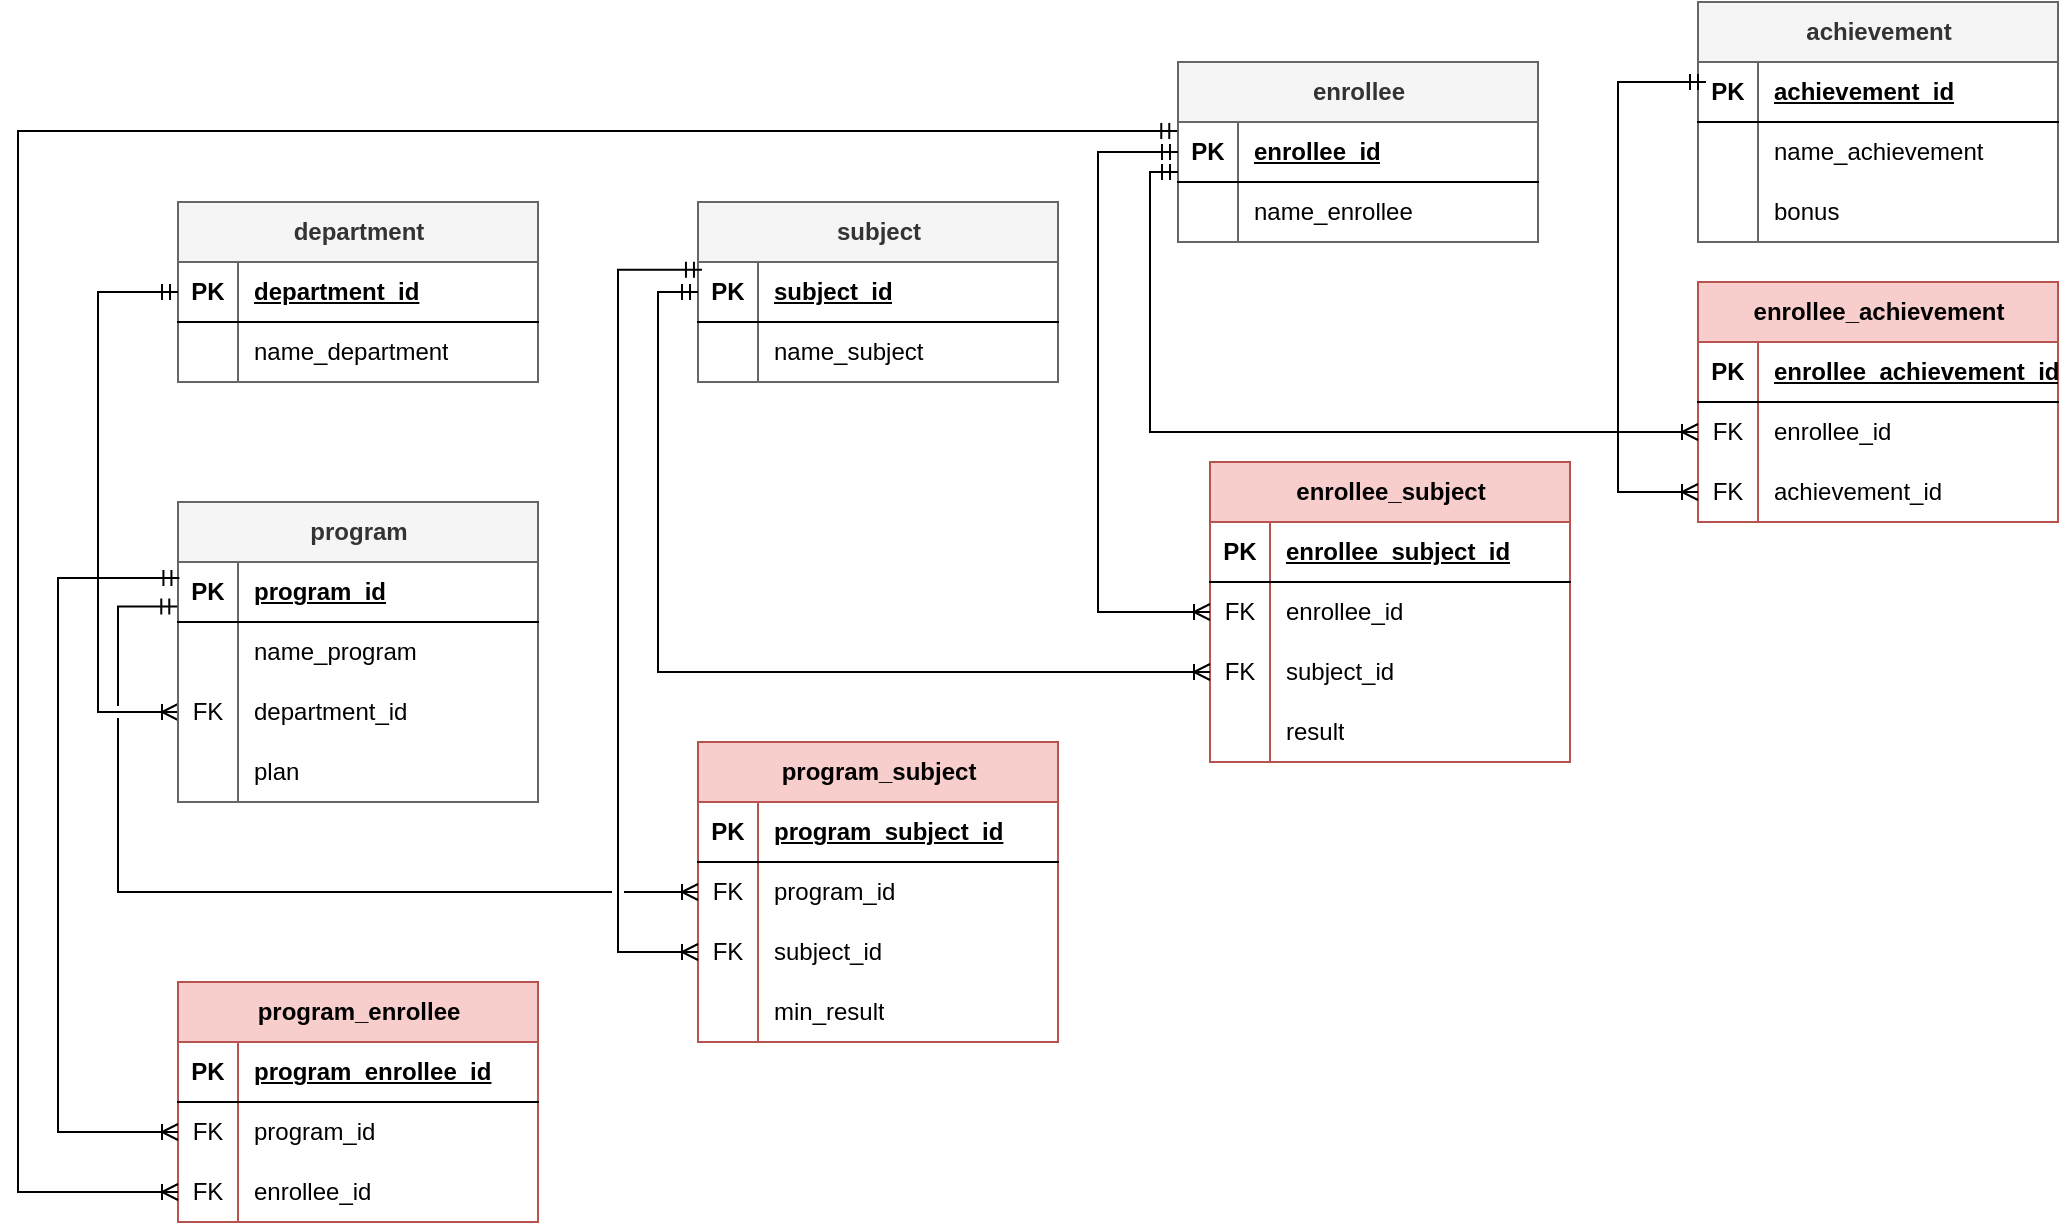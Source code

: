 <mxfile version="22.1.11" type="github">
  <diagram name="Страница — 1" id="YHO10QBA7nStZ7fgJmmu">
    <mxGraphModel dx="2507" dy="1889" grid="1" gridSize="10" guides="1" tooltips="1" connect="1" arrows="1" fold="1" page="1" pageScale="1" pageWidth="827" pageHeight="1169" math="0" shadow="0">
      <root>
        <mxCell id="0" />
        <mxCell id="1" parent="0" />
        <mxCell id="3L98Tl0ozPUvSRJ9KD2p-1" value="department" style="shape=table;startSize=30;container=1;collapsible=1;childLayout=tableLayout;fixedRows=1;rowLines=0;fontStyle=1;align=center;resizeLast=1;html=1;fillColor=#f5f5f5;fontColor=#333333;strokeColor=#666666;" vertex="1" parent="1">
          <mxGeometry y="60" width="180" height="90" as="geometry" />
        </mxCell>
        <mxCell id="3L98Tl0ozPUvSRJ9KD2p-2" value="" style="shape=tableRow;horizontal=0;startSize=0;swimlaneHead=0;swimlaneBody=0;fillColor=none;collapsible=0;dropTarget=0;points=[[0,0.5],[1,0.5]];portConstraint=eastwest;top=0;left=0;right=0;bottom=1;" vertex="1" parent="3L98Tl0ozPUvSRJ9KD2p-1">
          <mxGeometry y="30" width="180" height="30" as="geometry" />
        </mxCell>
        <mxCell id="3L98Tl0ozPUvSRJ9KD2p-3" value="PK" style="shape=partialRectangle;connectable=0;fillColor=none;top=0;left=0;bottom=0;right=0;fontStyle=1;overflow=hidden;whiteSpace=wrap;html=1;" vertex="1" parent="3L98Tl0ozPUvSRJ9KD2p-2">
          <mxGeometry width="30" height="30" as="geometry">
            <mxRectangle width="30" height="30" as="alternateBounds" />
          </mxGeometry>
        </mxCell>
        <mxCell id="3L98Tl0ozPUvSRJ9KD2p-4" value="department_id" style="shape=partialRectangle;connectable=0;fillColor=none;top=0;left=0;bottom=0;right=0;align=left;spacingLeft=6;fontStyle=5;overflow=hidden;whiteSpace=wrap;html=1;" vertex="1" parent="3L98Tl0ozPUvSRJ9KD2p-2">
          <mxGeometry x="30" width="150" height="30" as="geometry">
            <mxRectangle width="150" height="30" as="alternateBounds" />
          </mxGeometry>
        </mxCell>
        <mxCell id="3L98Tl0ozPUvSRJ9KD2p-5" value="" style="shape=tableRow;horizontal=0;startSize=0;swimlaneHead=0;swimlaneBody=0;fillColor=none;collapsible=0;dropTarget=0;points=[[0,0.5],[1,0.5]];portConstraint=eastwest;top=0;left=0;right=0;bottom=0;" vertex="1" parent="3L98Tl0ozPUvSRJ9KD2p-1">
          <mxGeometry y="60" width="180" height="30" as="geometry" />
        </mxCell>
        <mxCell id="3L98Tl0ozPUvSRJ9KD2p-6" value="" style="shape=partialRectangle;connectable=0;fillColor=none;top=0;left=0;bottom=0;right=0;editable=1;overflow=hidden;whiteSpace=wrap;html=1;" vertex="1" parent="3L98Tl0ozPUvSRJ9KD2p-5">
          <mxGeometry width="30" height="30" as="geometry">
            <mxRectangle width="30" height="30" as="alternateBounds" />
          </mxGeometry>
        </mxCell>
        <mxCell id="3L98Tl0ozPUvSRJ9KD2p-7" value="name_department" style="shape=partialRectangle;connectable=0;fillColor=none;top=0;left=0;bottom=0;right=0;align=left;spacingLeft=6;overflow=hidden;whiteSpace=wrap;html=1;" vertex="1" parent="3L98Tl0ozPUvSRJ9KD2p-5">
          <mxGeometry x="30" width="150" height="30" as="geometry">
            <mxRectangle width="150" height="30" as="alternateBounds" />
          </mxGeometry>
        </mxCell>
        <mxCell id="3L98Tl0ozPUvSRJ9KD2p-14" value="" style="edgeStyle=elbowEdgeStyle;fontSize=12;html=1;endArrow=ERoneToMany;startArrow=ERmandOne;rounded=0;entryX=0;entryY=0.5;entryDx=0;entryDy=0;exitX=0;exitY=0.5;exitDx=0;exitDy=0;" edge="1" parent="1" source="3L98Tl0ozPUvSRJ9KD2p-2" target="3L98Tl0ozPUvSRJ9KD2p-22">
          <mxGeometry width="100" height="100" relative="1" as="geometry">
            <mxPoint x="-120" y="290" as="sourcePoint" />
            <mxPoint x="-20" y="190" as="targetPoint" />
            <Array as="points">
              <mxPoint x="-40" y="180" />
            </Array>
          </mxGeometry>
        </mxCell>
        <mxCell id="3L98Tl0ozPUvSRJ9KD2p-15" value="program" style="shape=table;startSize=30;container=1;collapsible=1;childLayout=tableLayout;fixedRows=1;rowLines=0;fontStyle=1;align=center;resizeLast=1;html=1;fillColor=#f5f5f5;fontColor=#333333;strokeColor=#666666;" vertex="1" parent="1">
          <mxGeometry y="210" width="180" height="150" as="geometry" />
        </mxCell>
        <mxCell id="3L98Tl0ozPUvSRJ9KD2p-16" value="" style="shape=tableRow;horizontal=0;startSize=0;swimlaneHead=0;swimlaneBody=0;fillColor=none;collapsible=0;dropTarget=0;points=[[0,0.5],[1,0.5]];portConstraint=eastwest;top=0;left=0;right=0;bottom=1;" vertex="1" parent="3L98Tl0ozPUvSRJ9KD2p-15">
          <mxGeometry y="30" width="180" height="30" as="geometry" />
        </mxCell>
        <mxCell id="3L98Tl0ozPUvSRJ9KD2p-17" value="PK" style="shape=partialRectangle;connectable=0;fillColor=none;top=0;left=0;bottom=0;right=0;fontStyle=1;overflow=hidden;whiteSpace=wrap;html=1;" vertex="1" parent="3L98Tl0ozPUvSRJ9KD2p-16">
          <mxGeometry width="30" height="30" as="geometry">
            <mxRectangle width="30" height="30" as="alternateBounds" />
          </mxGeometry>
        </mxCell>
        <mxCell id="3L98Tl0ozPUvSRJ9KD2p-18" value="program_id" style="shape=partialRectangle;connectable=0;fillColor=none;top=0;left=0;bottom=0;right=0;align=left;spacingLeft=6;fontStyle=5;overflow=hidden;whiteSpace=wrap;html=1;" vertex="1" parent="3L98Tl0ozPUvSRJ9KD2p-16">
          <mxGeometry x="30" width="150" height="30" as="geometry">
            <mxRectangle width="150" height="30" as="alternateBounds" />
          </mxGeometry>
        </mxCell>
        <mxCell id="3L98Tl0ozPUvSRJ9KD2p-19" value="" style="shape=tableRow;horizontal=0;startSize=0;swimlaneHead=0;swimlaneBody=0;fillColor=none;collapsible=0;dropTarget=0;points=[[0,0.5],[1,0.5]];portConstraint=eastwest;top=0;left=0;right=0;bottom=0;" vertex="1" parent="3L98Tl0ozPUvSRJ9KD2p-15">
          <mxGeometry y="60" width="180" height="30" as="geometry" />
        </mxCell>
        <mxCell id="3L98Tl0ozPUvSRJ9KD2p-20" value="" style="shape=partialRectangle;connectable=0;fillColor=none;top=0;left=0;bottom=0;right=0;editable=1;overflow=hidden;whiteSpace=wrap;html=1;" vertex="1" parent="3L98Tl0ozPUvSRJ9KD2p-19">
          <mxGeometry width="30" height="30" as="geometry">
            <mxRectangle width="30" height="30" as="alternateBounds" />
          </mxGeometry>
        </mxCell>
        <mxCell id="3L98Tl0ozPUvSRJ9KD2p-21" value="name_program" style="shape=partialRectangle;connectable=0;fillColor=none;top=0;left=0;bottom=0;right=0;align=left;spacingLeft=6;overflow=hidden;whiteSpace=wrap;html=1;" vertex="1" parent="3L98Tl0ozPUvSRJ9KD2p-19">
          <mxGeometry x="30" width="150" height="30" as="geometry">
            <mxRectangle width="150" height="30" as="alternateBounds" />
          </mxGeometry>
        </mxCell>
        <mxCell id="3L98Tl0ozPUvSRJ9KD2p-22" value="" style="shape=tableRow;horizontal=0;startSize=0;swimlaneHead=0;swimlaneBody=0;fillColor=none;collapsible=0;dropTarget=0;points=[[0,0.5],[1,0.5]];portConstraint=eastwest;top=0;left=0;right=0;bottom=0;" vertex="1" parent="3L98Tl0ozPUvSRJ9KD2p-15">
          <mxGeometry y="90" width="180" height="30" as="geometry" />
        </mxCell>
        <mxCell id="3L98Tl0ozPUvSRJ9KD2p-23" value="FK" style="shape=partialRectangle;connectable=0;fillColor=none;top=0;left=0;bottom=0;right=0;editable=1;overflow=hidden;whiteSpace=wrap;html=1;" vertex="1" parent="3L98Tl0ozPUvSRJ9KD2p-22">
          <mxGeometry width="30" height="30" as="geometry">
            <mxRectangle width="30" height="30" as="alternateBounds" />
          </mxGeometry>
        </mxCell>
        <mxCell id="3L98Tl0ozPUvSRJ9KD2p-24" value="department_id" style="shape=partialRectangle;connectable=0;fillColor=none;top=0;left=0;bottom=0;right=0;align=left;spacingLeft=6;overflow=hidden;whiteSpace=wrap;html=1;" vertex="1" parent="3L98Tl0ozPUvSRJ9KD2p-22">
          <mxGeometry x="30" width="150" height="30" as="geometry">
            <mxRectangle width="150" height="30" as="alternateBounds" />
          </mxGeometry>
        </mxCell>
        <mxCell id="3L98Tl0ozPUvSRJ9KD2p-25" value="" style="shape=tableRow;horizontal=0;startSize=0;swimlaneHead=0;swimlaneBody=0;fillColor=none;collapsible=0;dropTarget=0;points=[[0,0.5],[1,0.5]];portConstraint=eastwest;top=0;left=0;right=0;bottom=0;" vertex="1" parent="3L98Tl0ozPUvSRJ9KD2p-15">
          <mxGeometry y="120" width="180" height="30" as="geometry" />
        </mxCell>
        <mxCell id="3L98Tl0ozPUvSRJ9KD2p-26" value="" style="shape=partialRectangle;connectable=0;fillColor=none;top=0;left=0;bottom=0;right=0;editable=1;overflow=hidden;whiteSpace=wrap;html=1;" vertex="1" parent="3L98Tl0ozPUvSRJ9KD2p-25">
          <mxGeometry width="30" height="30" as="geometry">
            <mxRectangle width="30" height="30" as="alternateBounds" />
          </mxGeometry>
        </mxCell>
        <mxCell id="3L98Tl0ozPUvSRJ9KD2p-27" value="plan" style="shape=partialRectangle;connectable=0;fillColor=none;top=0;left=0;bottom=0;right=0;align=left;spacingLeft=6;overflow=hidden;whiteSpace=wrap;html=1;" vertex="1" parent="3L98Tl0ozPUvSRJ9KD2p-25">
          <mxGeometry x="30" width="150" height="30" as="geometry">
            <mxRectangle width="150" height="30" as="alternateBounds" />
          </mxGeometry>
        </mxCell>
        <mxCell id="3L98Tl0ozPUvSRJ9KD2p-35" value="subject" style="shape=table;startSize=30;container=1;collapsible=1;childLayout=tableLayout;fixedRows=1;rowLines=0;fontStyle=1;align=center;resizeLast=1;html=1;fillColor=#f5f5f5;fontColor=#333333;strokeColor=#666666;" vertex="1" parent="1">
          <mxGeometry x="260" y="60" width="180" height="90" as="geometry" />
        </mxCell>
        <mxCell id="3L98Tl0ozPUvSRJ9KD2p-36" value="" style="shape=tableRow;horizontal=0;startSize=0;swimlaneHead=0;swimlaneBody=0;fillColor=none;collapsible=0;dropTarget=0;points=[[0,0.5],[1,0.5]];portConstraint=eastwest;top=0;left=0;right=0;bottom=1;" vertex="1" parent="3L98Tl0ozPUvSRJ9KD2p-35">
          <mxGeometry y="30" width="180" height="30" as="geometry" />
        </mxCell>
        <mxCell id="3L98Tl0ozPUvSRJ9KD2p-37" value="PK" style="shape=partialRectangle;connectable=0;fillColor=none;top=0;left=0;bottom=0;right=0;fontStyle=1;overflow=hidden;whiteSpace=wrap;html=1;" vertex="1" parent="3L98Tl0ozPUvSRJ9KD2p-36">
          <mxGeometry width="30" height="30" as="geometry">
            <mxRectangle width="30" height="30" as="alternateBounds" />
          </mxGeometry>
        </mxCell>
        <mxCell id="3L98Tl0ozPUvSRJ9KD2p-38" value="subject_id" style="shape=partialRectangle;connectable=0;fillColor=none;top=0;left=0;bottom=0;right=0;align=left;spacingLeft=6;fontStyle=5;overflow=hidden;whiteSpace=wrap;html=1;" vertex="1" parent="3L98Tl0ozPUvSRJ9KD2p-36">
          <mxGeometry x="30" width="150" height="30" as="geometry">
            <mxRectangle width="150" height="30" as="alternateBounds" />
          </mxGeometry>
        </mxCell>
        <mxCell id="3L98Tl0ozPUvSRJ9KD2p-39" value="" style="shape=tableRow;horizontal=0;startSize=0;swimlaneHead=0;swimlaneBody=0;fillColor=none;collapsible=0;dropTarget=0;points=[[0,0.5],[1,0.5]];portConstraint=eastwest;top=0;left=0;right=0;bottom=0;" vertex="1" parent="3L98Tl0ozPUvSRJ9KD2p-35">
          <mxGeometry y="60" width="180" height="30" as="geometry" />
        </mxCell>
        <mxCell id="3L98Tl0ozPUvSRJ9KD2p-40" value="" style="shape=partialRectangle;connectable=0;fillColor=none;top=0;left=0;bottom=0;right=0;editable=1;overflow=hidden;whiteSpace=wrap;html=1;" vertex="1" parent="3L98Tl0ozPUvSRJ9KD2p-39">
          <mxGeometry width="30" height="30" as="geometry">
            <mxRectangle width="30" height="30" as="alternateBounds" />
          </mxGeometry>
        </mxCell>
        <mxCell id="3L98Tl0ozPUvSRJ9KD2p-41" value="name_subject" style="shape=partialRectangle;connectable=0;fillColor=none;top=0;left=0;bottom=0;right=0;align=left;spacingLeft=6;overflow=hidden;whiteSpace=wrap;html=1;" vertex="1" parent="3L98Tl0ozPUvSRJ9KD2p-39">
          <mxGeometry x="30" width="150" height="30" as="geometry">
            <mxRectangle width="150" height="30" as="alternateBounds" />
          </mxGeometry>
        </mxCell>
        <mxCell id="3L98Tl0ozPUvSRJ9KD2p-49" value="program_subject" style="shape=table;startSize=30;container=1;collapsible=1;childLayout=tableLayout;fixedRows=1;rowLines=0;fontStyle=1;align=center;resizeLast=1;html=1;fillColor=#f8cecc;strokeColor=#b85450;" vertex="1" parent="1">
          <mxGeometry x="260" y="330" width="180" height="150" as="geometry" />
        </mxCell>
        <mxCell id="3L98Tl0ozPUvSRJ9KD2p-50" value="" style="shape=tableRow;horizontal=0;startSize=0;swimlaneHead=0;swimlaneBody=0;fillColor=none;collapsible=0;dropTarget=0;points=[[0,0.5],[1,0.5]];portConstraint=eastwest;top=0;left=0;right=0;bottom=1;" vertex="1" parent="3L98Tl0ozPUvSRJ9KD2p-49">
          <mxGeometry y="30" width="180" height="30" as="geometry" />
        </mxCell>
        <mxCell id="3L98Tl0ozPUvSRJ9KD2p-51" value="PK" style="shape=partialRectangle;connectable=0;fillColor=none;top=0;left=0;bottom=0;right=0;fontStyle=1;overflow=hidden;whiteSpace=wrap;html=1;" vertex="1" parent="3L98Tl0ozPUvSRJ9KD2p-50">
          <mxGeometry width="30" height="30" as="geometry">
            <mxRectangle width="30" height="30" as="alternateBounds" />
          </mxGeometry>
        </mxCell>
        <mxCell id="3L98Tl0ozPUvSRJ9KD2p-52" value="program_subject_id" style="shape=partialRectangle;connectable=0;fillColor=none;top=0;left=0;bottom=0;right=0;align=left;spacingLeft=6;fontStyle=5;overflow=hidden;whiteSpace=wrap;html=1;" vertex="1" parent="3L98Tl0ozPUvSRJ9KD2p-50">
          <mxGeometry x="30" width="150" height="30" as="geometry">
            <mxRectangle width="150" height="30" as="alternateBounds" />
          </mxGeometry>
        </mxCell>
        <mxCell id="3L98Tl0ozPUvSRJ9KD2p-53" value="" style="shape=tableRow;horizontal=0;startSize=0;swimlaneHead=0;swimlaneBody=0;fillColor=none;collapsible=0;dropTarget=0;points=[[0,0.5],[1,0.5]];portConstraint=eastwest;top=0;left=0;right=0;bottom=0;" vertex="1" parent="3L98Tl0ozPUvSRJ9KD2p-49">
          <mxGeometry y="60" width="180" height="30" as="geometry" />
        </mxCell>
        <mxCell id="3L98Tl0ozPUvSRJ9KD2p-54" value="FK" style="shape=partialRectangle;connectable=0;fillColor=none;top=0;left=0;bottom=0;right=0;editable=1;overflow=hidden;whiteSpace=wrap;html=1;" vertex="1" parent="3L98Tl0ozPUvSRJ9KD2p-53">
          <mxGeometry width="30" height="30" as="geometry">
            <mxRectangle width="30" height="30" as="alternateBounds" />
          </mxGeometry>
        </mxCell>
        <mxCell id="3L98Tl0ozPUvSRJ9KD2p-55" value="program_id" style="shape=partialRectangle;connectable=0;fillColor=none;top=0;left=0;bottom=0;right=0;align=left;spacingLeft=6;overflow=hidden;whiteSpace=wrap;html=1;" vertex="1" parent="3L98Tl0ozPUvSRJ9KD2p-53">
          <mxGeometry x="30" width="150" height="30" as="geometry">
            <mxRectangle width="150" height="30" as="alternateBounds" />
          </mxGeometry>
        </mxCell>
        <mxCell id="3L98Tl0ozPUvSRJ9KD2p-56" value="" style="shape=tableRow;horizontal=0;startSize=0;swimlaneHead=0;swimlaneBody=0;fillColor=none;collapsible=0;dropTarget=0;points=[[0,0.5],[1,0.5]];portConstraint=eastwest;top=0;left=0;right=0;bottom=0;" vertex="1" parent="3L98Tl0ozPUvSRJ9KD2p-49">
          <mxGeometry y="90" width="180" height="30" as="geometry" />
        </mxCell>
        <mxCell id="3L98Tl0ozPUvSRJ9KD2p-57" value="FK" style="shape=partialRectangle;connectable=0;fillColor=none;top=0;left=0;bottom=0;right=0;editable=1;overflow=hidden;whiteSpace=wrap;html=1;" vertex="1" parent="3L98Tl0ozPUvSRJ9KD2p-56">
          <mxGeometry width="30" height="30" as="geometry">
            <mxRectangle width="30" height="30" as="alternateBounds" />
          </mxGeometry>
        </mxCell>
        <mxCell id="3L98Tl0ozPUvSRJ9KD2p-58" value="subject_id" style="shape=partialRectangle;connectable=0;fillColor=none;top=0;left=0;bottom=0;right=0;align=left;spacingLeft=6;overflow=hidden;whiteSpace=wrap;html=1;" vertex="1" parent="3L98Tl0ozPUvSRJ9KD2p-56">
          <mxGeometry x="30" width="150" height="30" as="geometry">
            <mxRectangle width="150" height="30" as="alternateBounds" />
          </mxGeometry>
        </mxCell>
        <mxCell id="3L98Tl0ozPUvSRJ9KD2p-59" value="" style="shape=tableRow;horizontal=0;startSize=0;swimlaneHead=0;swimlaneBody=0;fillColor=none;collapsible=0;dropTarget=0;points=[[0,0.5],[1,0.5]];portConstraint=eastwest;top=0;left=0;right=0;bottom=0;" vertex="1" parent="3L98Tl0ozPUvSRJ9KD2p-49">
          <mxGeometry y="120" width="180" height="30" as="geometry" />
        </mxCell>
        <mxCell id="3L98Tl0ozPUvSRJ9KD2p-60" value="" style="shape=partialRectangle;connectable=0;fillColor=none;top=0;left=0;bottom=0;right=0;editable=1;overflow=hidden;whiteSpace=wrap;html=1;" vertex="1" parent="3L98Tl0ozPUvSRJ9KD2p-59">
          <mxGeometry width="30" height="30" as="geometry">
            <mxRectangle width="30" height="30" as="alternateBounds" />
          </mxGeometry>
        </mxCell>
        <mxCell id="3L98Tl0ozPUvSRJ9KD2p-61" value="min_result" style="shape=partialRectangle;connectable=0;fillColor=none;top=0;left=0;bottom=0;right=0;align=left;spacingLeft=6;overflow=hidden;whiteSpace=wrap;html=1;" vertex="1" parent="3L98Tl0ozPUvSRJ9KD2p-59">
          <mxGeometry x="30" width="150" height="30" as="geometry">
            <mxRectangle width="150" height="30" as="alternateBounds" />
          </mxGeometry>
        </mxCell>
        <mxCell id="3L98Tl0ozPUvSRJ9KD2p-63" value="enrollee" style="shape=table;startSize=30;container=1;collapsible=1;childLayout=tableLayout;fixedRows=1;rowLines=0;fontStyle=1;align=center;resizeLast=1;html=1;fillColor=#f5f5f5;fontColor=#333333;strokeColor=#666666;" vertex="1" parent="1">
          <mxGeometry x="500" y="-10" width="180" height="90" as="geometry" />
        </mxCell>
        <mxCell id="3L98Tl0ozPUvSRJ9KD2p-64" value="" style="shape=tableRow;horizontal=0;startSize=0;swimlaneHead=0;swimlaneBody=0;fillColor=none;collapsible=0;dropTarget=0;points=[[0,0.5],[1,0.5]];portConstraint=eastwest;top=0;left=0;right=0;bottom=1;" vertex="1" parent="3L98Tl0ozPUvSRJ9KD2p-63">
          <mxGeometry y="30" width="180" height="30" as="geometry" />
        </mxCell>
        <mxCell id="3L98Tl0ozPUvSRJ9KD2p-65" value="PK" style="shape=partialRectangle;connectable=0;fillColor=none;top=0;left=0;bottom=0;right=0;fontStyle=1;overflow=hidden;whiteSpace=wrap;html=1;" vertex="1" parent="3L98Tl0ozPUvSRJ9KD2p-64">
          <mxGeometry width="30" height="30" as="geometry">
            <mxRectangle width="30" height="30" as="alternateBounds" />
          </mxGeometry>
        </mxCell>
        <mxCell id="3L98Tl0ozPUvSRJ9KD2p-66" value="enrollee_id" style="shape=partialRectangle;connectable=0;fillColor=none;top=0;left=0;bottom=0;right=0;align=left;spacingLeft=6;fontStyle=5;overflow=hidden;whiteSpace=wrap;html=1;" vertex="1" parent="3L98Tl0ozPUvSRJ9KD2p-64">
          <mxGeometry x="30" width="150" height="30" as="geometry">
            <mxRectangle width="150" height="30" as="alternateBounds" />
          </mxGeometry>
        </mxCell>
        <mxCell id="3L98Tl0ozPUvSRJ9KD2p-67" value="" style="shape=tableRow;horizontal=0;startSize=0;swimlaneHead=0;swimlaneBody=0;fillColor=none;collapsible=0;dropTarget=0;points=[[0,0.5],[1,0.5]];portConstraint=eastwest;top=0;left=0;right=0;bottom=0;" vertex="1" parent="3L98Tl0ozPUvSRJ9KD2p-63">
          <mxGeometry y="60" width="180" height="30" as="geometry" />
        </mxCell>
        <mxCell id="3L98Tl0ozPUvSRJ9KD2p-68" value="" style="shape=partialRectangle;connectable=0;fillColor=none;top=0;left=0;bottom=0;right=0;editable=1;overflow=hidden;whiteSpace=wrap;html=1;" vertex="1" parent="3L98Tl0ozPUvSRJ9KD2p-67">
          <mxGeometry width="30" height="30" as="geometry">
            <mxRectangle width="30" height="30" as="alternateBounds" />
          </mxGeometry>
        </mxCell>
        <mxCell id="3L98Tl0ozPUvSRJ9KD2p-69" value="name_enrollee" style="shape=partialRectangle;connectable=0;fillColor=none;top=0;left=0;bottom=0;right=0;align=left;spacingLeft=6;overflow=hidden;whiteSpace=wrap;html=1;" vertex="1" parent="3L98Tl0ozPUvSRJ9KD2p-67">
          <mxGeometry x="30" width="150" height="30" as="geometry">
            <mxRectangle width="150" height="30" as="alternateBounds" />
          </mxGeometry>
        </mxCell>
        <mxCell id="3L98Tl0ozPUvSRJ9KD2p-77" value="program_enrollee" style="shape=table;startSize=30;container=1;collapsible=1;childLayout=tableLayout;fixedRows=1;rowLines=0;fontStyle=1;align=center;resizeLast=1;html=1;fillColor=#f8cecc;strokeColor=#b85450;" vertex="1" parent="1">
          <mxGeometry y="450" width="180" height="120" as="geometry" />
        </mxCell>
        <mxCell id="3L98Tl0ozPUvSRJ9KD2p-78" value="" style="shape=tableRow;horizontal=0;startSize=0;swimlaneHead=0;swimlaneBody=0;fillColor=none;collapsible=0;dropTarget=0;points=[[0,0.5],[1,0.5]];portConstraint=eastwest;top=0;left=0;right=0;bottom=1;" vertex="1" parent="3L98Tl0ozPUvSRJ9KD2p-77">
          <mxGeometry y="30" width="180" height="30" as="geometry" />
        </mxCell>
        <mxCell id="3L98Tl0ozPUvSRJ9KD2p-79" value="PK" style="shape=partialRectangle;connectable=0;fillColor=none;top=0;left=0;bottom=0;right=0;fontStyle=1;overflow=hidden;whiteSpace=wrap;html=1;" vertex="1" parent="3L98Tl0ozPUvSRJ9KD2p-78">
          <mxGeometry width="30" height="30" as="geometry">
            <mxRectangle width="30" height="30" as="alternateBounds" />
          </mxGeometry>
        </mxCell>
        <mxCell id="3L98Tl0ozPUvSRJ9KD2p-80" value="program_enrollee_id" style="shape=partialRectangle;connectable=0;fillColor=none;top=0;left=0;bottom=0;right=0;align=left;spacingLeft=6;fontStyle=5;overflow=hidden;whiteSpace=wrap;html=1;" vertex="1" parent="3L98Tl0ozPUvSRJ9KD2p-78">
          <mxGeometry x="30" width="150" height="30" as="geometry">
            <mxRectangle width="150" height="30" as="alternateBounds" />
          </mxGeometry>
        </mxCell>
        <mxCell id="3L98Tl0ozPUvSRJ9KD2p-81" value="" style="shape=tableRow;horizontal=0;startSize=0;swimlaneHead=0;swimlaneBody=0;fillColor=none;collapsible=0;dropTarget=0;points=[[0,0.5],[1,0.5]];portConstraint=eastwest;top=0;left=0;right=0;bottom=0;" vertex="1" parent="3L98Tl0ozPUvSRJ9KD2p-77">
          <mxGeometry y="60" width="180" height="30" as="geometry" />
        </mxCell>
        <mxCell id="3L98Tl0ozPUvSRJ9KD2p-82" value="FK" style="shape=partialRectangle;connectable=0;fillColor=none;top=0;left=0;bottom=0;right=0;editable=1;overflow=hidden;whiteSpace=wrap;html=1;" vertex="1" parent="3L98Tl0ozPUvSRJ9KD2p-81">
          <mxGeometry width="30" height="30" as="geometry">
            <mxRectangle width="30" height="30" as="alternateBounds" />
          </mxGeometry>
        </mxCell>
        <mxCell id="3L98Tl0ozPUvSRJ9KD2p-83" value="program_id" style="shape=partialRectangle;connectable=0;fillColor=none;top=0;left=0;bottom=0;right=0;align=left;spacingLeft=6;overflow=hidden;whiteSpace=wrap;html=1;" vertex="1" parent="3L98Tl0ozPUvSRJ9KD2p-81">
          <mxGeometry x="30" width="150" height="30" as="geometry">
            <mxRectangle width="150" height="30" as="alternateBounds" />
          </mxGeometry>
        </mxCell>
        <mxCell id="3L98Tl0ozPUvSRJ9KD2p-84" value="" style="shape=tableRow;horizontal=0;startSize=0;swimlaneHead=0;swimlaneBody=0;fillColor=none;collapsible=0;dropTarget=0;points=[[0,0.5],[1,0.5]];portConstraint=eastwest;top=0;left=0;right=0;bottom=0;" vertex="1" parent="3L98Tl0ozPUvSRJ9KD2p-77">
          <mxGeometry y="90" width="180" height="30" as="geometry" />
        </mxCell>
        <mxCell id="3L98Tl0ozPUvSRJ9KD2p-85" value="FK" style="shape=partialRectangle;connectable=0;fillColor=none;top=0;left=0;bottom=0;right=0;editable=1;overflow=hidden;whiteSpace=wrap;html=1;" vertex="1" parent="3L98Tl0ozPUvSRJ9KD2p-84">
          <mxGeometry width="30" height="30" as="geometry">
            <mxRectangle width="30" height="30" as="alternateBounds" />
          </mxGeometry>
        </mxCell>
        <mxCell id="3L98Tl0ozPUvSRJ9KD2p-86" value="enrollee_id" style="shape=partialRectangle;connectable=0;fillColor=none;top=0;left=0;bottom=0;right=0;align=left;spacingLeft=6;overflow=hidden;whiteSpace=wrap;html=1;" vertex="1" parent="3L98Tl0ozPUvSRJ9KD2p-84">
          <mxGeometry x="30" width="150" height="30" as="geometry">
            <mxRectangle width="150" height="30" as="alternateBounds" />
          </mxGeometry>
        </mxCell>
        <mxCell id="3L98Tl0ozPUvSRJ9KD2p-105" value="enrollee_subject" style="shape=table;startSize=30;container=1;collapsible=1;childLayout=tableLayout;fixedRows=1;rowLines=0;fontStyle=1;align=center;resizeLast=1;html=1;fillColor=#f8cecc;strokeColor=#b85450;" vertex="1" parent="1">
          <mxGeometry x="516" y="190" width="180" height="150" as="geometry" />
        </mxCell>
        <mxCell id="3L98Tl0ozPUvSRJ9KD2p-106" value="" style="shape=tableRow;horizontal=0;startSize=0;swimlaneHead=0;swimlaneBody=0;fillColor=none;collapsible=0;dropTarget=0;points=[[0,0.5],[1,0.5]];portConstraint=eastwest;top=0;left=0;right=0;bottom=1;" vertex="1" parent="3L98Tl0ozPUvSRJ9KD2p-105">
          <mxGeometry y="30" width="180" height="30" as="geometry" />
        </mxCell>
        <mxCell id="3L98Tl0ozPUvSRJ9KD2p-107" value="PK" style="shape=partialRectangle;connectable=0;fillColor=none;top=0;left=0;bottom=0;right=0;fontStyle=1;overflow=hidden;whiteSpace=wrap;html=1;" vertex="1" parent="3L98Tl0ozPUvSRJ9KD2p-106">
          <mxGeometry width="30" height="30" as="geometry">
            <mxRectangle width="30" height="30" as="alternateBounds" />
          </mxGeometry>
        </mxCell>
        <mxCell id="3L98Tl0ozPUvSRJ9KD2p-108" value="enrollee_subject_id" style="shape=partialRectangle;connectable=0;fillColor=none;top=0;left=0;bottom=0;right=0;align=left;spacingLeft=6;fontStyle=5;overflow=hidden;whiteSpace=wrap;html=1;" vertex="1" parent="3L98Tl0ozPUvSRJ9KD2p-106">
          <mxGeometry x="30" width="150" height="30" as="geometry">
            <mxRectangle width="150" height="30" as="alternateBounds" />
          </mxGeometry>
        </mxCell>
        <mxCell id="3L98Tl0ozPUvSRJ9KD2p-109" value="" style="shape=tableRow;horizontal=0;startSize=0;swimlaneHead=0;swimlaneBody=0;fillColor=none;collapsible=0;dropTarget=0;points=[[0,0.5],[1,0.5]];portConstraint=eastwest;top=0;left=0;right=0;bottom=0;" vertex="1" parent="3L98Tl0ozPUvSRJ9KD2p-105">
          <mxGeometry y="60" width="180" height="30" as="geometry" />
        </mxCell>
        <mxCell id="3L98Tl0ozPUvSRJ9KD2p-110" value="FK" style="shape=partialRectangle;connectable=0;fillColor=none;top=0;left=0;bottom=0;right=0;editable=1;overflow=hidden;whiteSpace=wrap;html=1;" vertex="1" parent="3L98Tl0ozPUvSRJ9KD2p-109">
          <mxGeometry width="30" height="30" as="geometry">
            <mxRectangle width="30" height="30" as="alternateBounds" />
          </mxGeometry>
        </mxCell>
        <mxCell id="3L98Tl0ozPUvSRJ9KD2p-111" value="enrollee_id" style="shape=partialRectangle;connectable=0;fillColor=none;top=0;left=0;bottom=0;right=0;align=left;spacingLeft=6;overflow=hidden;whiteSpace=wrap;html=1;" vertex="1" parent="3L98Tl0ozPUvSRJ9KD2p-109">
          <mxGeometry x="30" width="150" height="30" as="geometry">
            <mxRectangle width="150" height="30" as="alternateBounds" />
          </mxGeometry>
        </mxCell>
        <mxCell id="3L98Tl0ozPUvSRJ9KD2p-112" value="" style="shape=tableRow;horizontal=0;startSize=0;swimlaneHead=0;swimlaneBody=0;fillColor=none;collapsible=0;dropTarget=0;points=[[0,0.5],[1,0.5]];portConstraint=eastwest;top=0;left=0;right=0;bottom=0;" vertex="1" parent="3L98Tl0ozPUvSRJ9KD2p-105">
          <mxGeometry y="90" width="180" height="30" as="geometry" />
        </mxCell>
        <mxCell id="3L98Tl0ozPUvSRJ9KD2p-113" value="FK" style="shape=partialRectangle;connectable=0;fillColor=none;top=0;left=0;bottom=0;right=0;editable=1;overflow=hidden;whiteSpace=wrap;html=1;" vertex="1" parent="3L98Tl0ozPUvSRJ9KD2p-112">
          <mxGeometry width="30" height="30" as="geometry">
            <mxRectangle width="30" height="30" as="alternateBounds" />
          </mxGeometry>
        </mxCell>
        <mxCell id="3L98Tl0ozPUvSRJ9KD2p-114" value="subject_id" style="shape=partialRectangle;connectable=0;fillColor=none;top=0;left=0;bottom=0;right=0;align=left;spacingLeft=6;overflow=hidden;whiteSpace=wrap;html=1;" vertex="1" parent="3L98Tl0ozPUvSRJ9KD2p-112">
          <mxGeometry x="30" width="150" height="30" as="geometry">
            <mxRectangle width="150" height="30" as="alternateBounds" />
          </mxGeometry>
        </mxCell>
        <mxCell id="3L98Tl0ozPUvSRJ9KD2p-115" value="" style="shape=tableRow;horizontal=0;startSize=0;swimlaneHead=0;swimlaneBody=0;fillColor=none;collapsible=0;dropTarget=0;points=[[0,0.5],[1,0.5]];portConstraint=eastwest;top=0;left=0;right=0;bottom=0;" vertex="1" parent="3L98Tl0ozPUvSRJ9KD2p-105">
          <mxGeometry y="120" width="180" height="30" as="geometry" />
        </mxCell>
        <mxCell id="3L98Tl0ozPUvSRJ9KD2p-116" value="" style="shape=partialRectangle;connectable=0;fillColor=none;top=0;left=0;bottom=0;right=0;editable=1;overflow=hidden;whiteSpace=wrap;html=1;" vertex="1" parent="3L98Tl0ozPUvSRJ9KD2p-115">
          <mxGeometry width="30" height="30" as="geometry">
            <mxRectangle width="30" height="30" as="alternateBounds" />
          </mxGeometry>
        </mxCell>
        <mxCell id="3L98Tl0ozPUvSRJ9KD2p-117" value="result" style="shape=partialRectangle;connectable=0;fillColor=none;top=0;left=0;bottom=0;right=0;align=left;spacingLeft=6;overflow=hidden;whiteSpace=wrap;html=1;" vertex="1" parent="3L98Tl0ozPUvSRJ9KD2p-115">
          <mxGeometry x="30" width="150" height="30" as="geometry">
            <mxRectangle width="150" height="30" as="alternateBounds" />
          </mxGeometry>
        </mxCell>
        <mxCell id="3L98Tl0ozPUvSRJ9KD2p-119" value="achievement" style="shape=table;startSize=30;container=1;collapsible=1;childLayout=tableLayout;fixedRows=1;rowLines=0;fontStyle=1;align=center;resizeLast=1;html=1;fillColor=#f5f5f5;fontColor=#333333;strokeColor=#666666;" vertex="1" parent="1">
          <mxGeometry x="760" y="-40" width="180" height="120" as="geometry" />
        </mxCell>
        <mxCell id="3L98Tl0ozPUvSRJ9KD2p-120" value="" style="shape=tableRow;horizontal=0;startSize=0;swimlaneHead=0;swimlaneBody=0;fillColor=none;collapsible=0;dropTarget=0;points=[[0,0.5],[1,0.5]];portConstraint=eastwest;top=0;left=0;right=0;bottom=1;" vertex="1" parent="3L98Tl0ozPUvSRJ9KD2p-119">
          <mxGeometry y="30" width="180" height="30" as="geometry" />
        </mxCell>
        <mxCell id="3L98Tl0ozPUvSRJ9KD2p-121" value="PK" style="shape=partialRectangle;connectable=0;fillColor=none;top=0;left=0;bottom=0;right=0;fontStyle=1;overflow=hidden;whiteSpace=wrap;html=1;" vertex="1" parent="3L98Tl0ozPUvSRJ9KD2p-120">
          <mxGeometry width="30" height="30" as="geometry">
            <mxRectangle width="30" height="30" as="alternateBounds" />
          </mxGeometry>
        </mxCell>
        <mxCell id="3L98Tl0ozPUvSRJ9KD2p-122" value="achievement_id" style="shape=partialRectangle;connectable=0;fillColor=none;top=0;left=0;bottom=0;right=0;align=left;spacingLeft=6;fontStyle=5;overflow=hidden;whiteSpace=wrap;html=1;" vertex="1" parent="3L98Tl0ozPUvSRJ9KD2p-120">
          <mxGeometry x="30" width="150" height="30" as="geometry">
            <mxRectangle width="150" height="30" as="alternateBounds" />
          </mxGeometry>
        </mxCell>
        <mxCell id="3L98Tl0ozPUvSRJ9KD2p-123" value="" style="shape=tableRow;horizontal=0;startSize=0;swimlaneHead=0;swimlaneBody=0;fillColor=none;collapsible=0;dropTarget=0;points=[[0,0.5],[1,0.5]];portConstraint=eastwest;top=0;left=0;right=0;bottom=0;" vertex="1" parent="3L98Tl0ozPUvSRJ9KD2p-119">
          <mxGeometry y="60" width="180" height="30" as="geometry" />
        </mxCell>
        <mxCell id="3L98Tl0ozPUvSRJ9KD2p-124" value="" style="shape=partialRectangle;connectable=0;fillColor=none;top=0;left=0;bottom=0;right=0;editable=1;overflow=hidden;whiteSpace=wrap;html=1;" vertex="1" parent="3L98Tl0ozPUvSRJ9KD2p-123">
          <mxGeometry width="30" height="30" as="geometry">
            <mxRectangle width="30" height="30" as="alternateBounds" />
          </mxGeometry>
        </mxCell>
        <mxCell id="3L98Tl0ozPUvSRJ9KD2p-125" value="name_achievement" style="shape=partialRectangle;connectable=0;fillColor=none;top=0;left=0;bottom=0;right=0;align=left;spacingLeft=6;overflow=hidden;whiteSpace=wrap;html=1;" vertex="1" parent="3L98Tl0ozPUvSRJ9KD2p-123">
          <mxGeometry x="30" width="150" height="30" as="geometry">
            <mxRectangle width="150" height="30" as="alternateBounds" />
          </mxGeometry>
        </mxCell>
        <mxCell id="3L98Tl0ozPUvSRJ9KD2p-126" value="" style="shape=tableRow;horizontal=0;startSize=0;swimlaneHead=0;swimlaneBody=0;fillColor=none;collapsible=0;dropTarget=0;points=[[0,0.5],[1,0.5]];portConstraint=eastwest;top=0;left=0;right=0;bottom=0;" vertex="1" parent="3L98Tl0ozPUvSRJ9KD2p-119">
          <mxGeometry y="90" width="180" height="30" as="geometry" />
        </mxCell>
        <mxCell id="3L98Tl0ozPUvSRJ9KD2p-127" value="" style="shape=partialRectangle;connectable=0;fillColor=none;top=0;left=0;bottom=0;right=0;editable=1;overflow=hidden;whiteSpace=wrap;html=1;" vertex="1" parent="3L98Tl0ozPUvSRJ9KD2p-126">
          <mxGeometry width="30" height="30" as="geometry">
            <mxRectangle width="30" height="30" as="alternateBounds" />
          </mxGeometry>
        </mxCell>
        <mxCell id="3L98Tl0ozPUvSRJ9KD2p-128" value="bonus" style="shape=partialRectangle;connectable=0;fillColor=none;top=0;left=0;bottom=0;right=0;align=left;spacingLeft=6;overflow=hidden;whiteSpace=wrap;html=1;" vertex="1" parent="3L98Tl0ozPUvSRJ9KD2p-126">
          <mxGeometry x="30" width="150" height="30" as="geometry">
            <mxRectangle width="150" height="30" as="alternateBounds" />
          </mxGeometry>
        </mxCell>
        <mxCell id="3L98Tl0ozPUvSRJ9KD2p-133" value="enrollee_achievement" style="shape=table;startSize=30;container=1;collapsible=1;childLayout=tableLayout;fixedRows=1;rowLines=0;fontStyle=1;align=center;resizeLast=1;html=1;fillColor=#f8cecc;strokeColor=#b85450;" vertex="1" parent="1">
          <mxGeometry x="760" y="100" width="180" height="120" as="geometry" />
        </mxCell>
        <mxCell id="3L98Tl0ozPUvSRJ9KD2p-134" value="" style="shape=tableRow;horizontal=0;startSize=0;swimlaneHead=0;swimlaneBody=0;fillColor=none;collapsible=0;dropTarget=0;points=[[0,0.5],[1,0.5]];portConstraint=eastwest;top=0;left=0;right=0;bottom=1;" vertex="1" parent="3L98Tl0ozPUvSRJ9KD2p-133">
          <mxGeometry y="30" width="180" height="30" as="geometry" />
        </mxCell>
        <mxCell id="3L98Tl0ozPUvSRJ9KD2p-135" value="PK" style="shape=partialRectangle;connectable=0;fillColor=none;top=0;left=0;bottom=0;right=0;fontStyle=1;overflow=hidden;whiteSpace=wrap;html=1;" vertex="1" parent="3L98Tl0ozPUvSRJ9KD2p-134">
          <mxGeometry width="30" height="30" as="geometry">
            <mxRectangle width="30" height="30" as="alternateBounds" />
          </mxGeometry>
        </mxCell>
        <mxCell id="3L98Tl0ozPUvSRJ9KD2p-136" value="enrollee_achievement_id" style="shape=partialRectangle;connectable=0;fillColor=none;top=0;left=0;bottom=0;right=0;align=left;spacingLeft=6;fontStyle=5;overflow=hidden;whiteSpace=wrap;html=1;" vertex="1" parent="3L98Tl0ozPUvSRJ9KD2p-134">
          <mxGeometry x="30" width="150" height="30" as="geometry">
            <mxRectangle width="150" height="30" as="alternateBounds" />
          </mxGeometry>
        </mxCell>
        <mxCell id="3L98Tl0ozPUvSRJ9KD2p-137" value="" style="shape=tableRow;horizontal=0;startSize=0;swimlaneHead=0;swimlaneBody=0;fillColor=none;collapsible=0;dropTarget=0;points=[[0,0.5],[1,0.5]];portConstraint=eastwest;top=0;left=0;right=0;bottom=0;" vertex="1" parent="3L98Tl0ozPUvSRJ9KD2p-133">
          <mxGeometry y="60" width="180" height="30" as="geometry" />
        </mxCell>
        <mxCell id="3L98Tl0ozPUvSRJ9KD2p-138" value="FK" style="shape=partialRectangle;connectable=0;fillColor=none;top=0;left=0;bottom=0;right=0;editable=1;overflow=hidden;whiteSpace=wrap;html=1;" vertex="1" parent="3L98Tl0ozPUvSRJ9KD2p-137">
          <mxGeometry width="30" height="30" as="geometry">
            <mxRectangle width="30" height="30" as="alternateBounds" />
          </mxGeometry>
        </mxCell>
        <mxCell id="3L98Tl0ozPUvSRJ9KD2p-139" value="enrollee_id" style="shape=partialRectangle;connectable=0;fillColor=none;top=0;left=0;bottom=0;right=0;align=left;spacingLeft=6;overflow=hidden;whiteSpace=wrap;html=1;" vertex="1" parent="3L98Tl0ozPUvSRJ9KD2p-137">
          <mxGeometry x="30" width="150" height="30" as="geometry">
            <mxRectangle width="150" height="30" as="alternateBounds" />
          </mxGeometry>
        </mxCell>
        <mxCell id="3L98Tl0ozPUvSRJ9KD2p-140" value="" style="shape=tableRow;horizontal=0;startSize=0;swimlaneHead=0;swimlaneBody=0;fillColor=none;collapsible=0;dropTarget=0;points=[[0,0.5],[1,0.5]];portConstraint=eastwest;top=0;left=0;right=0;bottom=0;" vertex="1" parent="3L98Tl0ozPUvSRJ9KD2p-133">
          <mxGeometry y="90" width="180" height="30" as="geometry" />
        </mxCell>
        <mxCell id="3L98Tl0ozPUvSRJ9KD2p-141" value="FK" style="shape=partialRectangle;connectable=0;fillColor=none;top=0;left=0;bottom=0;right=0;editable=1;overflow=hidden;whiteSpace=wrap;html=1;" vertex="1" parent="3L98Tl0ozPUvSRJ9KD2p-140">
          <mxGeometry width="30" height="30" as="geometry">
            <mxRectangle width="30" height="30" as="alternateBounds" />
          </mxGeometry>
        </mxCell>
        <mxCell id="3L98Tl0ozPUvSRJ9KD2p-142" value="achievement_id" style="shape=partialRectangle;connectable=0;fillColor=none;top=0;left=0;bottom=0;right=0;align=left;spacingLeft=6;overflow=hidden;whiteSpace=wrap;html=1;" vertex="1" parent="3L98Tl0ozPUvSRJ9KD2p-140">
          <mxGeometry x="30" width="150" height="30" as="geometry">
            <mxRectangle width="150" height="30" as="alternateBounds" />
          </mxGeometry>
        </mxCell>
        <mxCell id="3L98Tl0ozPUvSRJ9KD2p-149" value="" style="edgeStyle=elbowEdgeStyle;fontSize=12;html=1;endArrow=ERoneToMany;startArrow=ERmandOne;rounded=0;entryX=0;entryY=0.5;entryDx=0;entryDy=0;exitX=0.011;exitY=0.128;exitDx=0;exitDy=0;exitPerimeter=0;" edge="1" parent="1" source="3L98Tl0ozPUvSRJ9KD2p-36" target="3L98Tl0ozPUvSRJ9KD2p-56">
          <mxGeometry width="100" height="100" relative="1" as="geometry">
            <mxPoint x="260" y="60" as="sourcePoint" />
            <mxPoint x="260" y="320" as="targetPoint" />
            <Array as="points">
              <mxPoint x="220" y="185" />
            </Array>
          </mxGeometry>
        </mxCell>
        <mxCell id="3L98Tl0ozPUvSRJ9KD2p-150" value="" style="edgeStyle=elbowEdgeStyle;fontSize=12;html=1;endArrow=ERoneToMany;startArrow=ERmandOne;rounded=0;entryX=0;entryY=0.5;entryDx=0;entryDy=0;jumpStyle=gap;exitX=-0.002;exitY=0.741;exitDx=0;exitDy=0;exitPerimeter=0;" edge="1" parent="1" source="3L98Tl0ozPUvSRJ9KD2p-16" target="3L98Tl0ozPUvSRJ9KD2p-53">
          <mxGeometry width="100" height="100" relative="1" as="geometry">
            <mxPoint y="255" as="sourcePoint" />
            <mxPoint x="250" y="500" as="targetPoint" />
            <Array as="points">
              <mxPoint x="-30" y="340" />
            </Array>
          </mxGeometry>
        </mxCell>
        <mxCell id="3L98Tl0ozPUvSRJ9KD2p-151" value="" style="edgeStyle=elbowEdgeStyle;fontSize=12;html=1;endArrow=ERoneToMany;startArrow=ERmandOne;rounded=0;entryX=0;entryY=0.5;entryDx=0;entryDy=0;exitX=0;exitY=0.5;exitDx=0;exitDy=0;" edge="1" parent="1" source="3L98Tl0ozPUvSRJ9KD2p-64" target="3L98Tl0ozPUvSRJ9KD2p-109">
          <mxGeometry width="100" height="100" relative="1" as="geometry">
            <mxPoint x="510" y="60" as="sourcePoint" />
            <mxPoint x="516" y="430" as="targetPoint" />
            <Array as="points">
              <mxPoint x="460" y="150" />
            </Array>
          </mxGeometry>
        </mxCell>
        <mxCell id="3L98Tl0ozPUvSRJ9KD2p-152" value="" style="edgeStyle=elbowEdgeStyle;fontSize=12;html=1;endArrow=ERoneToMany;startArrow=ERmandOne;rounded=0;entryX=0;entryY=0.5;entryDx=0;entryDy=0;exitX=0;exitY=0.5;exitDx=0;exitDy=0;" edge="1" parent="1" source="3L98Tl0ozPUvSRJ9KD2p-36" target="3L98Tl0ozPUvSRJ9KD2p-112">
          <mxGeometry width="100" height="100" relative="1" as="geometry">
            <mxPoint x="280" y="80" as="sourcePoint" />
            <mxPoint x="280" y="455" as="targetPoint" />
            <Array as="points">
              <mxPoint x="240" y="205" />
            </Array>
          </mxGeometry>
        </mxCell>
        <mxCell id="3L98Tl0ozPUvSRJ9KD2p-155" value="" style="edgeStyle=elbowEdgeStyle;fontSize=12;html=1;endArrow=ERoneToMany;startArrow=ERmandOne;rounded=0;exitX=-0.002;exitY=0.148;exitDx=0;exitDy=0;entryX=0;entryY=0.5;entryDx=0;entryDy=0;exitPerimeter=0;" edge="1" parent="1" source="3L98Tl0ozPUvSRJ9KD2p-64" target="3L98Tl0ozPUvSRJ9KD2p-84">
          <mxGeometry width="100" height="100" relative="1" as="geometry">
            <mxPoint x="546" y="85" as="sourcePoint" />
            <mxPoint x="-50" y="540" as="targetPoint" />
            <Array as="points">
              <mxPoint x="-80" y="180" />
            </Array>
          </mxGeometry>
        </mxCell>
        <mxCell id="3L98Tl0ozPUvSRJ9KD2p-156" value="" style="edgeStyle=elbowEdgeStyle;fontSize=12;html=1;endArrow=ERoneToMany;startArrow=ERmandOne;rounded=0;entryX=0;entryY=0.5;entryDx=0;entryDy=0;exitX=0.004;exitY=0.265;exitDx=0;exitDy=0;exitPerimeter=0;" edge="1" parent="1" source="3L98Tl0ozPUvSRJ9KD2p-16" target="3L98Tl0ozPUvSRJ9KD2p-81">
          <mxGeometry width="100" height="100" relative="1" as="geometry">
            <mxPoint x="10" y="65" as="sourcePoint" />
            <mxPoint x="10" y="325" as="targetPoint" />
            <Array as="points">
              <mxPoint x="-60" y="390" />
            </Array>
          </mxGeometry>
        </mxCell>
        <mxCell id="3L98Tl0ozPUvSRJ9KD2p-159" value="" style="edgeStyle=elbowEdgeStyle;fontSize=12;html=1;endArrow=ERoneToMany;startArrow=ERmandOne;rounded=0;entryX=0;entryY=0.5;entryDx=0;entryDy=0;" edge="1" parent="1" target="3L98Tl0ozPUvSRJ9KD2p-137">
          <mxGeometry width="100" height="100" relative="1" as="geometry">
            <mxPoint x="500" y="45" as="sourcePoint" />
            <mxPoint x="660" y="150" as="targetPoint" />
            <Array as="points">
              <mxPoint x="486" y="190" />
            </Array>
          </mxGeometry>
        </mxCell>
        <mxCell id="3L98Tl0ozPUvSRJ9KD2p-160" value="" style="edgeStyle=elbowEdgeStyle;fontSize=12;html=1;endArrow=ERoneToMany;startArrow=ERmandOne;rounded=0;entryX=0;entryY=0.5;entryDx=0;entryDy=0;exitX=0;exitY=0.5;exitDx=0;exitDy=0;" edge="1" parent="1" target="3L98Tl0ozPUvSRJ9KD2p-140">
          <mxGeometry width="100" height="100" relative="1" as="geometry">
            <mxPoint x="764" as="sourcePoint" />
            <mxPoint x="780" y="230" as="targetPoint" />
            <Array as="points">
              <mxPoint x="720" y="100" />
            </Array>
          </mxGeometry>
        </mxCell>
      </root>
    </mxGraphModel>
  </diagram>
</mxfile>
